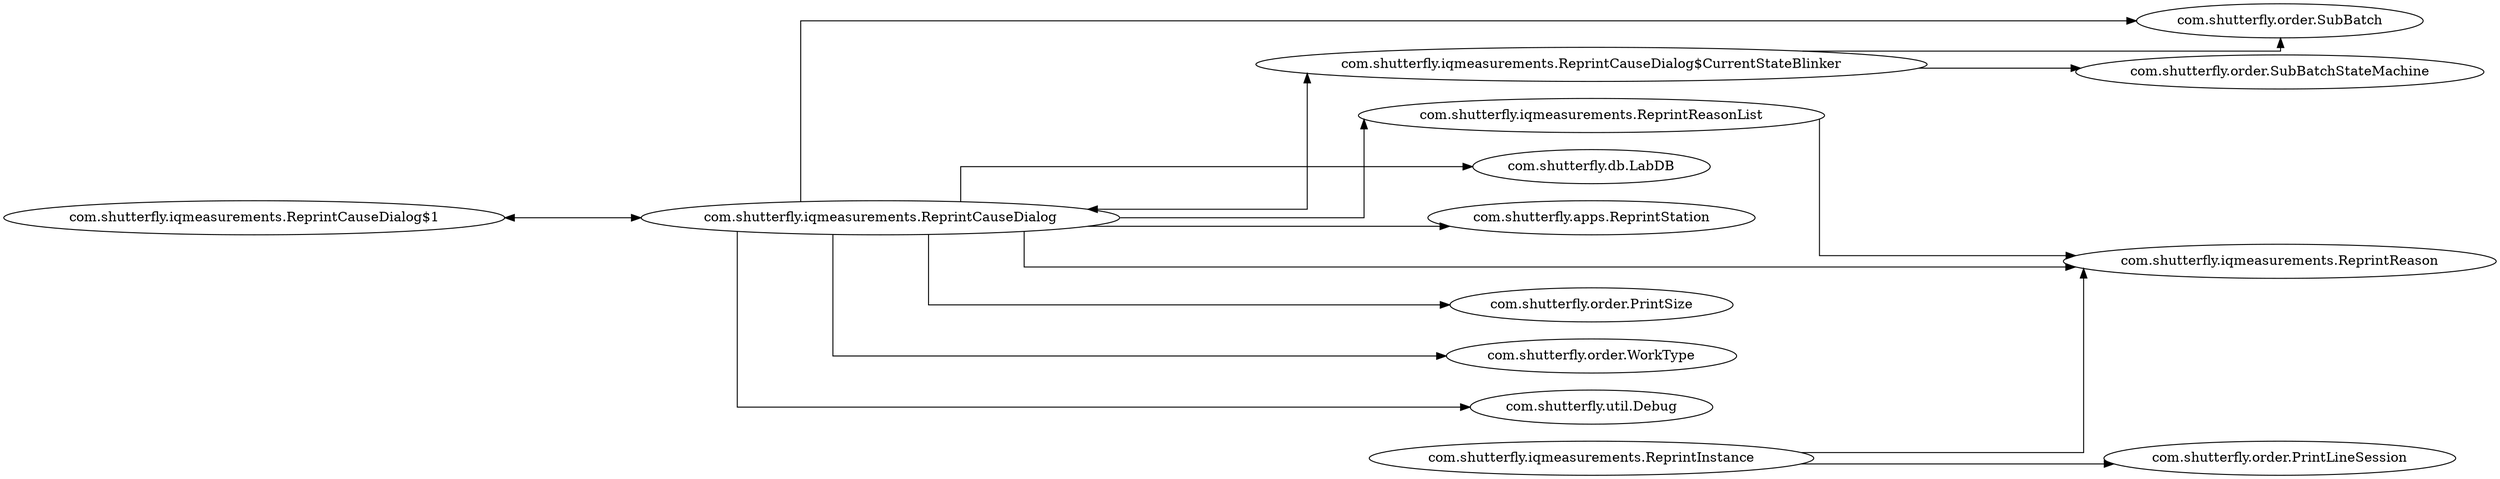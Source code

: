 digraph dependencyGraph {
 concentrate=true;
 rankdir="LR"; 
ranksep="2.0";
"com.shutterfly.iqmeasurements.ReprintCauseDialog$1"; 
"com.shutterfly.iqmeasurements.ReprintCauseDialog$1"->"com.shutterfly.iqmeasurements.ReprintCauseDialog";
"com.shutterfly.iqmeasurements.ReprintCauseDialog$CurrentStateBlinker"; 
"com.shutterfly.iqmeasurements.ReprintCauseDialog$CurrentStateBlinker"->"com.shutterfly.iqmeasurements.ReprintCauseDialog";
"com.shutterfly.iqmeasurements.ReprintCauseDialog$CurrentStateBlinker"->"com.shutterfly.order.SubBatch";
"com.shutterfly.iqmeasurements.ReprintCauseDialog$CurrentStateBlinker"->"com.shutterfly.order.SubBatchStateMachine";
"com.shutterfly.iqmeasurements.ReprintCauseDialog"; 
"com.shutterfly.iqmeasurements.ReprintCauseDialog"->"com.shutterfly.iqmeasurements.ReprintReasonList";
"com.shutterfly.iqmeasurements.ReprintCauseDialog"->"com.shutterfly.db.LabDB";
"com.shutterfly.iqmeasurements.ReprintCauseDialog"->"com.shutterfly.order.SubBatch";
"com.shutterfly.iqmeasurements.ReprintCauseDialog"->"com.shutterfly.apps.ReprintStation";
"com.shutterfly.iqmeasurements.ReprintCauseDialog"->"com.shutterfly.iqmeasurements.ReprintReason";
"com.shutterfly.iqmeasurements.ReprintCauseDialog"->"com.shutterfly.iqmeasurements.ReprintCauseDialog$CurrentStateBlinker";
"com.shutterfly.iqmeasurements.ReprintCauseDialog"->"com.shutterfly.iqmeasurements.ReprintCauseDialog$1";
"com.shutterfly.iqmeasurements.ReprintCauseDialog"->"com.shutterfly.order.PrintSize";
"com.shutterfly.iqmeasurements.ReprintCauseDialog"->"com.shutterfly.order.WorkType";
"com.shutterfly.iqmeasurements.ReprintCauseDialog"->"com.shutterfly.util.Debug";
"com.shutterfly.iqmeasurements.ReprintInstance"; 
"com.shutterfly.iqmeasurements.ReprintInstance"->"com.shutterfly.iqmeasurements.ReprintReason";
"com.shutterfly.iqmeasurements.ReprintInstance"->"com.shutterfly.order.PrintLineSession";
"com.shutterfly.iqmeasurements.ReprintReason"; 
"com.shutterfly.iqmeasurements.ReprintReasonList"; 
"com.shutterfly.iqmeasurements.ReprintReasonList"->"com.shutterfly.iqmeasurements.ReprintReason";
splines="ortho";
}